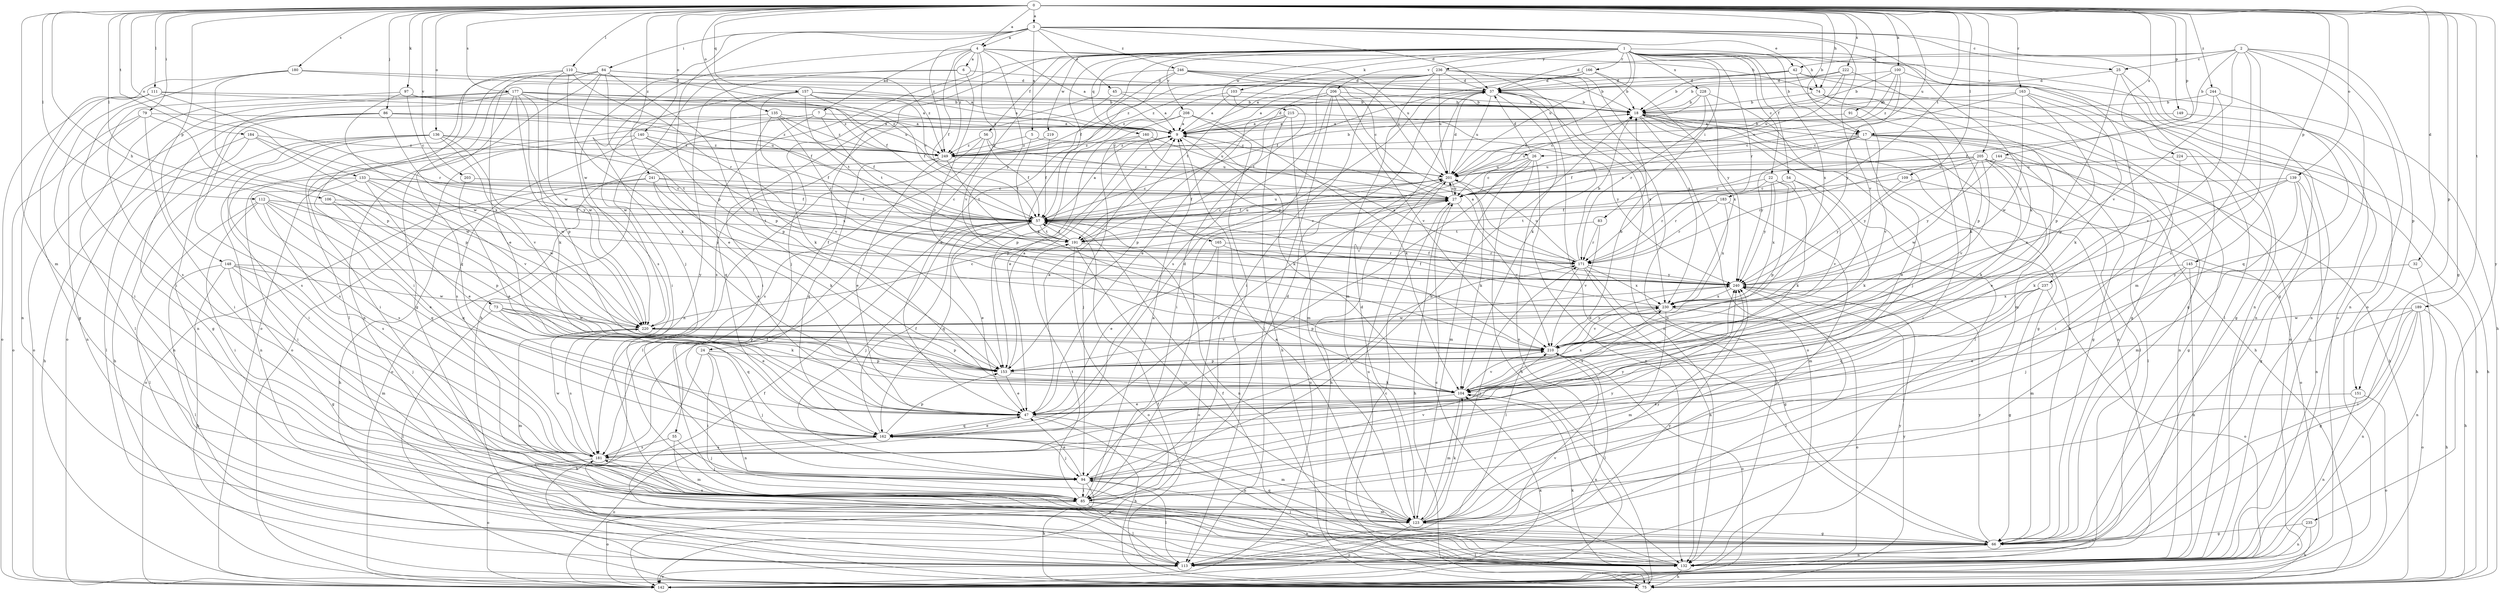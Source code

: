 strict digraph  {
0;
1;
2;
3;
4;
5;
6;
7;
9;
17;
18;
22;
24;
25;
26;
27;
32;
37;
42;
45;
47;
54;
55;
56;
57;
66;
73;
74;
75;
79;
83;
84;
85;
86;
91;
94;
97;
100;
103;
104;
106;
109;
110;
111;
112;
113;
123;
132;
133;
135;
136;
139;
140;
142;
144;
145;
148;
149;
151;
153;
157;
160;
162;
163;
165;
166;
171;
177;
180;
181;
183;
184;
189;
191;
201;
203;
205;
206;
208;
210;
215;
219;
220;
222;
224;
228;
230;
235;
236;
237;
240;
241;
244;
246;
249;
0 -> 3  [label=a];
0 -> 4  [label=a];
0 -> 17  [label=b];
0 -> 32  [label=d];
0 -> 66  [label=g];
0 -> 73  [label=h];
0 -> 74  [label=h];
0 -> 79  [label=i];
0 -> 86  [label=j];
0 -> 91  [label=j];
0 -> 97  [label=k];
0 -> 100  [label=k];
0 -> 106  [label=l];
0 -> 109  [label=l];
0 -> 110  [label=l];
0 -> 111  [label=l];
0 -> 112  [label=l];
0 -> 123  [label=m];
0 -> 133  [label=o];
0 -> 135  [label=o];
0 -> 136  [label=o];
0 -> 139  [label=o];
0 -> 140  [label=o];
0 -> 144  [label=p];
0 -> 145  [label=p];
0 -> 148  [label=p];
0 -> 149  [label=p];
0 -> 151  [label=p];
0 -> 157  [label=q];
0 -> 163  [label=r];
0 -> 177  [label=s];
0 -> 180  [label=s];
0 -> 183  [label=t];
0 -> 184  [label=t];
0 -> 189  [label=t];
0 -> 201  [label=u];
0 -> 203  [label=v];
0 -> 205  [label=v];
0 -> 222  [label=x];
0 -> 224  [label=x];
0 -> 235  [label=y];
0 -> 241  [label=z];
0 -> 244  [label=z];
1 -> 17  [label=b];
1 -> 22  [label=c];
1 -> 24  [label=c];
1 -> 54  [label=f];
1 -> 55  [label=f];
1 -> 56  [label=f];
1 -> 57  [label=f];
1 -> 74  [label=h];
1 -> 83  [label=i];
1 -> 94  [label=j];
1 -> 103  [label=k];
1 -> 132  [label=n];
1 -> 142  [label=o];
1 -> 160  [label=q];
1 -> 165  [label=r];
1 -> 166  [label=r];
1 -> 171  [label=r];
1 -> 191  [label=t];
1 -> 201  [label=u];
1 -> 206  [label=v];
1 -> 208  [label=v];
1 -> 215  [label=w];
1 -> 219  [label=w];
1 -> 228  [label=x];
1 -> 230  [label=x];
1 -> 236  [label=y];
1 -> 237  [label=y];
2 -> 17  [label=b];
2 -> 25  [label=c];
2 -> 37  [label=d];
2 -> 42  [label=e];
2 -> 66  [label=g];
2 -> 123  [label=m];
2 -> 132  [label=n];
2 -> 151  [label=p];
2 -> 181  [label=s];
2 -> 210  [label=v];
3 -> 4  [label=a];
3 -> 5  [label=a];
3 -> 25  [label=c];
3 -> 37  [label=d];
3 -> 42  [label=e];
3 -> 45  [label=e];
3 -> 84  [label=i];
3 -> 104  [label=k];
3 -> 142  [label=o];
3 -> 153  [label=p];
3 -> 210  [label=v];
3 -> 220  [label=w];
3 -> 246  [label=z];
3 -> 249  [label=z];
4 -> 6  [label=a];
4 -> 7  [label=a];
4 -> 9  [label=a];
4 -> 57  [label=f];
4 -> 74  [label=h];
4 -> 75  [label=h];
4 -> 94  [label=j];
4 -> 201  [label=u];
4 -> 210  [label=v];
4 -> 240  [label=y];
4 -> 249  [label=z];
5 -> 26  [label=c];
5 -> 191  [label=t];
5 -> 249  [label=z];
6 -> 37  [label=d];
6 -> 85  [label=i];
6 -> 132  [label=n];
6 -> 210  [label=v];
7 -> 9  [label=a];
7 -> 142  [label=o];
7 -> 162  [label=q];
7 -> 191  [label=t];
9 -> 37  [label=d];
9 -> 104  [label=k];
9 -> 153  [label=p];
9 -> 249  [label=z];
17 -> 26  [label=c];
17 -> 47  [label=e];
17 -> 57  [label=f];
17 -> 66  [label=g];
17 -> 75  [label=h];
17 -> 85  [label=i];
17 -> 113  [label=l];
17 -> 132  [label=n];
17 -> 201  [label=u];
17 -> 240  [label=y];
18 -> 9  [label=a];
18 -> 17  [label=b];
18 -> 66  [label=g];
18 -> 75  [label=h];
18 -> 113  [label=l];
18 -> 132  [label=n];
18 -> 142  [label=o];
22 -> 27  [label=c];
22 -> 104  [label=k];
22 -> 153  [label=p];
22 -> 171  [label=r];
22 -> 230  [label=x];
22 -> 240  [label=y];
24 -> 75  [label=h];
24 -> 85  [label=i];
24 -> 94  [label=j];
24 -> 132  [label=n];
24 -> 153  [label=p];
25 -> 37  [label=d];
25 -> 66  [label=g];
25 -> 132  [label=n];
25 -> 153  [label=p];
26 -> 27  [label=c];
26 -> 37  [label=d];
26 -> 75  [label=h];
26 -> 94  [label=j];
26 -> 123  [label=m];
26 -> 132  [label=n];
26 -> 201  [label=u];
27 -> 57  [label=f];
27 -> 75  [label=h];
27 -> 201  [label=u];
27 -> 210  [label=v];
32 -> 132  [label=n];
32 -> 240  [label=y];
37 -> 18  [label=b];
37 -> 132  [label=n];
37 -> 142  [label=o];
37 -> 201  [label=u];
37 -> 230  [label=x];
42 -> 9  [label=a];
42 -> 18  [label=b];
42 -> 37  [label=d];
42 -> 75  [label=h];
42 -> 104  [label=k];
42 -> 113  [label=l];
45 -> 9  [label=a];
45 -> 18  [label=b];
45 -> 181  [label=s];
47 -> 9  [label=a];
47 -> 75  [label=h];
47 -> 132  [label=n];
47 -> 162  [label=q];
47 -> 230  [label=x];
54 -> 27  [label=c];
54 -> 104  [label=k];
54 -> 171  [label=r];
54 -> 210  [label=v];
55 -> 94  [label=j];
55 -> 123  [label=m];
55 -> 181  [label=s];
56 -> 27  [label=c];
56 -> 57  [label=f];
56 -> 113  [label=l];
56 -> 181  [label=s];
56 -> 249  [label=z];
57 -> 9  [label=a];
57 -> 27  [label=c];
57 -> 47  [label=e];
57 -> 94  [label=j];
57 -> 132  [label=n];
57 -> 162  [label=q];
57 -> 191  [label=t];
57 -> 201  [label=u];
66 -> 9  [label=a];
66 -> 18  [label=b];
66 -> 37  [label=d];
66 -> 94  [label=j];
66 -> 113  [label=l];
66 -> 132  [label=n];
66 -> 162  [label=q];
66 -> 240  [label=y];
73 -> 47  [label=e];
73 -> 104  [label=k];
73 -> 113  [label=l];
73 -> 153  [label=p];
73 -> 162  [label=q];
73 -> 220  [label=w];
74 -> 18  [label=b];
74 -> 66  [label=g];
74 -> 123  [label=m];
74 -> 142  [label=o];
75 -> 27  [label=c];
75 -> 57  [label=f];
75 -> 104  [label=k];
75 -> 240  [label=y];
79 -> 9  [label=a];
79 -> 85  [label=i];
79 -> 132  [label=n];
79 -> 142  [label=o];
79 -> 153  [label=p];
83 -> 171  [label=r];
83 -> 191  [label=t];
83 -> 210  [label=v];
84 -> 37  [label=d];
84 -> 47  [label=e];
84 -> 66  [label=g];
84 -> 113  [label=l];
84 -> 132  [label=n];
84 -> 142  [label=o];
84 -> 153  [label=p];
84 -> 181  [label=s];
84 -> 249  [label=z];
85 -> 9  [label=a];
85 -> 37  [label=d];
85 -> 113  [label=l];
85 -> 123  [label=m];
85 -> 132  [label=n];
85 -> 142  [label=o];
85 -> 191  [label=t];
85 -> 240  [label=y];
86 -> 9  [label=a];
86 -> 66  [label=g];
86 -> 142  [label=o];
86 -> 181  [label=s];
86 -> 201  [label=u];
86 -> 230  [label=x];
86 -> 249  [label=z];
91 -> 9  [label=a];
91 -> 210  [label=v];
94 -> 18  [label=b];
94 -> 47  [label=e];
94 -> 75  [label=h];
94 -> 85  [label=i];
94 -> 113  [label=l];
94 -> 210  [label=v];
97 -> 18  [label=b];
97 -> 27  [label=c];
97 -> 181  [label=s];
97 -> 220  [label=w];
97 -> 249  [label=z];
100 -> 9  [label=a];
100 -> 18  [label=b];
100 -> 37  [label=d];
100 -> 132  [label=n];
100 -> 240  [label=y];
100 -> 249  [label=z];
103 -> 9  [label=a];
103 -> 18  [label=b];
103 -> 191  [label=t];
103 -> 249  [label=z];
104 -> 47  [label=e];
104 -> 123  [label=m];
104 -> 132  [label=n];
104 -> 210  [label=v];
104 -> 230  [label=x];
106 -> 57  [label=f];
106 -> 153  [label=p];
106 -> 162  [label=q];
109 -> 27  [label=c];
109 -> 142  [label=o];
109 -> 240  [label=y];
110 -> 37  [label=d];
110 -> 47  [label=e];
110 -> 57  [label=f];
110 -> 85  [label=i];
110 -> 104  [label=k];
110 -> 171  [label=r];
110 -> 220  [label=w];
111 -> 18  [label=b];
111 -> 66  [label=g];
111 -> 85  [label=i];
111 -> 142  [label=o];
111 -> 171  [label=r];
111 -> 249  [label=z];
112 -> 47  [label=e];
112 -> 57  [label=f];
112 -> 85  [label=i];
112 -> 113  [label=l];
112 -> 162  [label=q];
112 -> 181  [label=s];
112 -> 191  [label=t];
112 -> 240  [label=y];
113 -> 57  [label=f];
113 -> 142  [label=o];
113 -> 210  [label=v];
113 -> 240  [label=y];
123 -> 37  [label=d];
123 -> 66  [label=g];
123 -> 104  [label=k];
123 -> 142  [label=o];
123 -> 171  [label=r];
123 -> 181  [label=s];
123 -> 240  [label=y];
132 -> 27  [label=c];
132 -> 57  [label=f];
132 -> 75  [label=h];
132 -> 181  [label=s];
132 -> 201  [label=u];
132 -> 240  [label=y];
133 -> 27  [label=c];
133 -> 47  [label=e];
133 -> 57  [label=f];
133 -> 85  [label=i];
133 -> 181  [label=s];
133 -> 210  [label=v];
133 -> 220  [label=w];
135 -> 9  [label=a];
135 -> 57  [label=f];
135 -> 85  [label=i];
135 -> 171  [label=r];
135 -> 210  [label=v];
135 -> 249  [label=z];
136 -> 75  [label=h];
136 -> 85  [label=i];
136 -> 132  [label=n];
136 -> 181  [label=s];
136 -> 191  [label=t];
136 -> 210  [label=v];
136 -> 220  [label=w];
136 -> 249  [label=z];
139 -> 27  [label=c];
139 -> 66  [label=g];
139 -> 104  [label=k];
139 -> 123  [label=m];
139 -> 132  [label=n];
139 -> 230  [label=x];
140 -> 57  [label=f];
140 -> 132  [label=n];
140 -> 181  [label=s];
140 -> 230  [label=x];
140 -> 249  [label=z];
142 -> 104  [label=k];
142 -> 201  [label=u];
144 -> 66  [label=g];
144 -> 201  [label=u];
144 -> 240  [label=y];
145 -> 75  [label=h];
145 -> 94  [label=j];
145 -> 123  [label=m];
145 -> 132  [label=n];
145 -> 240  [label=y];
148 -> 66  [label=g];
148 -> 75  [label=h];
148 -> 94  [label=j];
148 -> 113  [label=l];
148 -> 123  [label=m];
148 -> 220  [label=w];
148 -> 240  [label=y];
149 -> 9  [label=a];
149 -> 132  [label=n];
151 -> 47  [label=e];
151 -> 132  [label=n];
151 -> 142  [label=o];
153 -> 9  [label=a];
153 -> 47  [label=e];
153 -> 104  [label=k];
157 -> 9  [label=a];
157 -> 18  [label=b];
157 -> 27  [label=c];
157 -> 57  [label=f];
157 -> 104  [label=k];
157 -> 153  [label=p];
157 -> 191  [label=t];
157 -> 220  [label=w];
160 -> 94  [label=j];
160 -> 201  [label=u];
160 -> 240  [label=y];
160 -> 249  [label=z];
162 -> 27  [label=c];
162 -> 37  [label=d];
162 -> 47  [label=e];
162 -> 57  [label=f];
162 -> 94  [label=j];
162 -> 123  [label=m];
162 -> 142  [label=o];
162 -> 153  [label=p];
162 -> 181  [label=s];
163 -> 18  [label=b];
163 -> 27  [label=c];
163 -> 66  [label=g];
163 -> 104  [label=k];
163 -> 153  [label=p];
163 -> 220  [label=w];
165 -> 47  [label=e];
165 -> 142  [label=o];
165 -> 171  [label=r];
165 -> 210  [label=v];
166 -> 18  [label=b];
166 -> 37  [label=d];
166 -> 57  [label=f];
166 -> 240  [label=y];
166 -> 249  [label=z];
171 -> 9  [label=a];
171 -> 18  [label=b];
171 -> 66  [label=g];
171 -> 113  [label=l];
171 -> 132  [label=n];
171 -> 201  [label=u];
171 -> 230  [label=x];
171 -> 240  [label=y];
177 -> 9  [label=a];
177 -> 18  [label=b];
177 -> 57  [label=f];
177 -> 104  [label=k];
177 -> 113  [label=l];
177 -> 132  [label=n];
177 -> 142  [label=o];
177 -> 153  [label=p];
177 -> 162  [label=q];
177 -> 201  [label=u];
177 -> 220  [label=w];
180 -> 9  [label=a];
180 -> 37  [label=d];
180 -> 85  [label=i];
180 -> 132  [label=n];
180 -> 153  [label=p];
181 -> 57  [label=f];
181 -> 94  [label=j];
181 -> 142  [label=o];
181 -> 171  [label=r];
181 -> 220  [label=w];
181 -> 240  [label=y];
183 -> 57  [label=f];
183 -> 123  [label=m];
183 -> 171  [label=r];
183 -> 191  [label=t];
183 -> 230  [label=x];
184 -> 75  [label=h];
184 -> 113  [label=l];
184 -> 220  [label=w];
184 -> 240  [label=y];
184 -> 249  [label=z];
189 -> 47  [label=e];
189 -> 66  [label=g];
189 -> 75  [label=h];
189 -> 85  [label=i];
189 -> 132  [label=n];
189 -> 142  [label=o];
189 -> 220  [label=w];
191 -> 27  [label=c];
191 -> 57  [label=f];
191 -> 123  [label=m];
191 -> 142  [label=o];
191 -> 171  [label=r];
191 -> 201  [label=u];
201 -> 27  [label=c];
201 -> 37  [label=d];
201 -> 57  [label=f];
201 -> 75  [label=h];
201 -> 104  [label=k];
203 -> 27  [label=c];
203 -> 47  [label=e];
205 -> 27  [label=c];
205 -> 47  [label=e];
205 -> 75  [label=h];
205 -> 104  [label=k];
205 -> 113  [label=l];
205 -> 171  [label=r];
205 -> 201  [label=u];
205 -> 210  [label=v];
205 -> 220  [label=w];
205 -> 240  [label=y];
206 -> 9  [label=a];
206 -> 18  [label=b];
206 -> 47  [label=e];
206 -> 85  [label=i];
206 -> 113  [label=l];
206 -> 171  [label=r];
206 -> 210  [label=v];
208 -> 9  [label=a];
208 -> 47  [label=e];
208 -> 104  [label=k];
208 -> 113  [label=l];
208 -> 153  [label=p];
210 -> 18  [label=b];
210 -> 113  [label=l];
210 -> 142  [label=o];
210 -> 153  [label=p];
210 -> 240  [label=y];
215 -> 9  [label=a];
215 -> 75  [label=h];
215 -> 85  [label=i];
215 -> 123  [label=m];
215 -> 153  [label=p];
215 -> 240  [label=y];
219 -> 57  [label=f];
219 -> 249  [label=z];
220 -> 27  [label=c];
220 -> 123  [label=m];
220 -> 153  [label=p];
220 -> 181  [label=s];
220 -> 210  [label=v];
222 -> 18  [label=b];
222 -> 27  [label=c];
222 -> 37  [label=d];
222 -> 153  [label=p];
222 -> 201  [label=u];
224 -> 75  [label=h];
224 -> 85  [label=i];
224 -> 201  [label=u];
228 -> 18  [label=b];
228 -> 27  [label=c];
228 -> 94  [label=j];
228 -> 171  [label=r];
228 -> 230  [label=x];
230 -> 57  [label=f];
230 -> 123  [label=m];
230 -> 142  [label=o];
230 -> 210  [label=v];
230 -> 220  [label=w];
235 -> 66  [label=g];
235 -> 75  [label=h];
235 -> 132  [label=n];
236 -> 37  [label=d];
236 -> 85  [label=i];
236 -> 104  [label=k];
236 -> 123  [label=m];
236 -> 132  [label=n];
236 -> 181  [label=s];
236 -> 191  [label=t];
236 -> 201  [label=u];
236 -> 230  [label=x];
236 -> 249  [label=z];
237 -> 66  [label=g];
237 -> 94  [label=j];
237 -> 142  [label=o];
237 -> 162  [label=q];
237 -> 230  [label=x];
240 -> 9  [label=a];
240 -> 57  [label=f];
240 -> 113  [label=l];
240 -> 153  [label=p];
240 -> 230  [label=x];
241 -> 27  [label=c];
241 -> 47  [label=e];
241 -> 57  [label=f];
241 -> 75  [label=h];
241 -> 104  [label=k];
241 -> 142  [label=o];
244 -> 18  [label=b];
244 -> 57  [label=f];
244 -> 162  [label=q];
244 -> 210  [label=v];
246 -> 18  [label=b];
246 -> 27  [label=c];
246 -> 37  [label=d];
246 -> 47  [label=e];
246 -> 85  [label=i];
246 -> 104  [label=k];
246 -> 201  [label=u];
249 -> 18  [label=b];
249 -> 47  [label=e];
249 -> 142  [label=o];
249 -> 162  [label=q];
249 -> 191  [label=t];
249 -> 201  [label=u];
}
